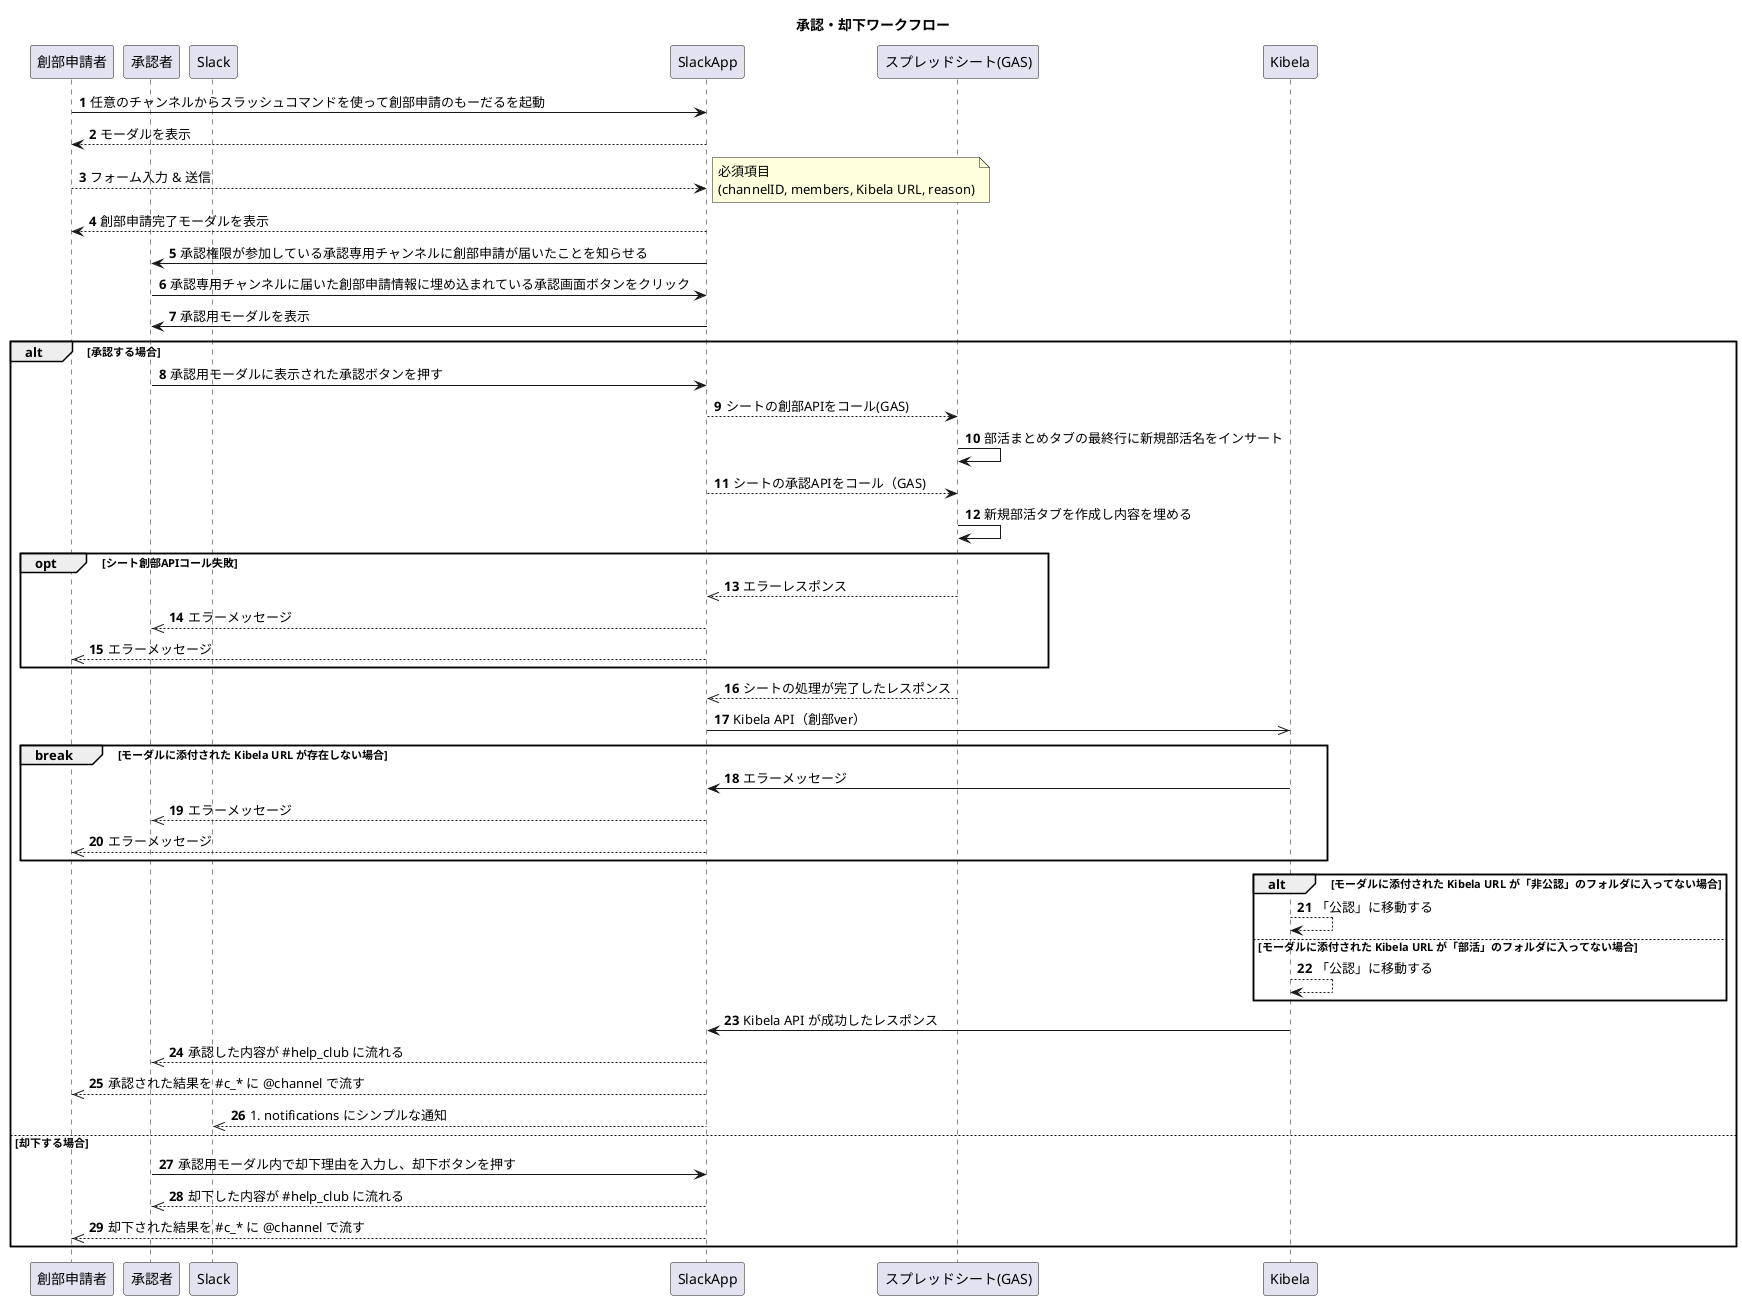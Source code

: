 @startuml

title 承認・却下ワークフロー

autonumber
participant 創部申請者 as captain
participant 承認者 as auth
participant Slack as slack
participant SlackApp as slackapp
participant "スプレッドシート(GAS)" as sheet
participant Kibela as kibela

captain -> slackapp: 任意のチャンネルからスラッシュコマンドを使って創部申請のもーだるを起動
slackapp --> captain: モーダルを表示
captain --> slackapp: フォーム入力 & 送信
note right: 必須項目\n(channelID, members, Kibela URL, reason)
slackapp --> captain: 創部申請完了モーダルを表示
slackapp -> auth: 承認権限が参加している承認専用チャンネルに創部申請が届いたことを知らせる
auth -> slackapp: 承認専用チャンネルに届いた創部申請情報に埋め込まれている承認画面ボタンをクリック
slackapp -> auth: 承認用モーダルを表示

alt 承認する場合
    auth -> slackapp: 承認用モーダルに表示された承認ボタンを押す
    slackapp --> sheet: シートの創部APIをコール(GAS)
    sheet -> sheet: 部活まとめタブの最終行に新規部活名をインサート
    slackapp --> sheet: シートの承認APIをコール（GAS)
    sheet -> sheet: 新規部活タブを作成し内容を埋める

    opt シート創部APIコール失敗
        sheet -->> slackapp: エラーレスポンス
        slackapp -->> auth: エラーメッセージ
        slackapp -->> captain: エラーメッセージ
    end

    sheet -->> slackapp: シートの処理が完了したレスポンス
    slackapp ->> kibela: Kibela API（創部ver）

    break モーダルに添付された Kibela URL が存在しない場合
        kibela -> slackapp: エラーメッセージ
        slackapp -->> auth: エラーメッセージ
        slackapp -->> captain: エラーメッセージ
    end

    alt モーダルに添付された Kibela URL が「非公認」のフォルダに入ってない場合
        kibela --> kibela: 「公認」に移動する
    else モーダルに添付された Kibela URL が「部活」のフォルダに入ってない場合
        kibela --> kibela: 「公認」に移動する
    end

    kibela -> slackapp: Kibela API が成功したレスポンス
    slackapp -->> auth: 承認した内容が #help_club に流れる
    slackapp -->> captain: 承認された結果を #c_* に @channel で流す
    slackapp -->> slack: #notifications にシンプルな通知

else 却下する場合
    auth -> slackapp: 承認用モーダル内で却下理由を入力し、却下ボタンを押す
    slackapp -->> auth: 却下した内容が #help_club に流れる
    slackapp -->> captain: 却下された結果を #c_* に @channel で流す
end

@enduml
